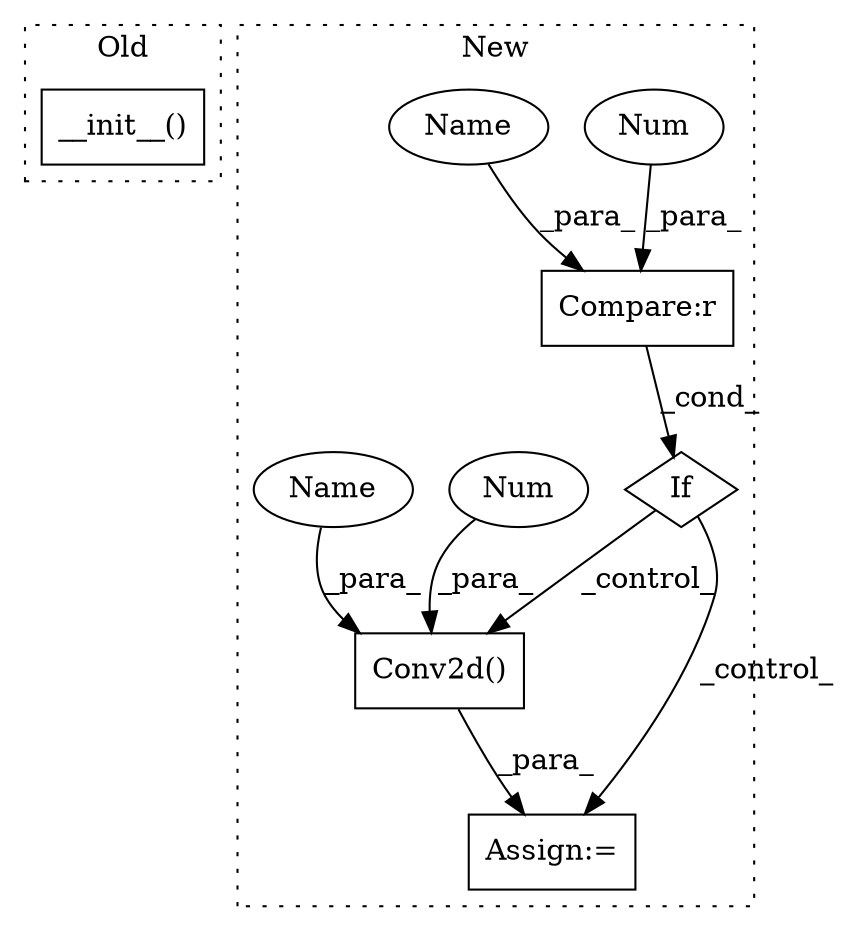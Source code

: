 digraph G {
subgraph cluster0 {
1 [label="__init__()" a="75" s="6205" l="33" shape="box"];
label = "Old";
style="dotted";
}
subgraph cluster1 {
2 [label="Conv2d()" a="75" s="10397,10456" l="27,127" shape="box"];
3 [label="Assign:=" a="68" s="10394" l="3" shape="box"];
4 [label="If" a="96" s="10350" l="3" shape="diamond"];
5 [label="Compare:r" a="40" s="10353" l="17" shape="box"];
6 [label="Num" a="76" s="10369" l="1" shape="ellipse"];
7 [label="Num" a="76" s="10454" l="2" shape="ellipse"];
8 [label="Name" a="87" s="10353" l="12" shape="ellipse"];
9 [label="Name" a="87" s="10424" l="12" shape="ellipse"];
label = "New";
style="dotted";
}
2 -> 3 [label="_para_"];
4 -> 3 [label="_control_"];
4 -> 2 [label="_control_"];
5 -> 4 [label="_cond_"];
6 -> 5 [label="_para_"];
7 -> 2 [label="_para_"];
8 -> 5 [label="_para_"];
9 -> 2 [label="_para_"];
}